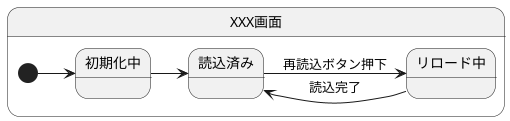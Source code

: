 @startuml
left to right direction

state XXX画面 {
    [*] -down-> 初期化中
    初期化中 -down-> 読込済み
    読込済み -down-> リロード中 : 再読込ボタン押下
    リロード中 -down-> 読込済み : 読込完了
}

@enduml